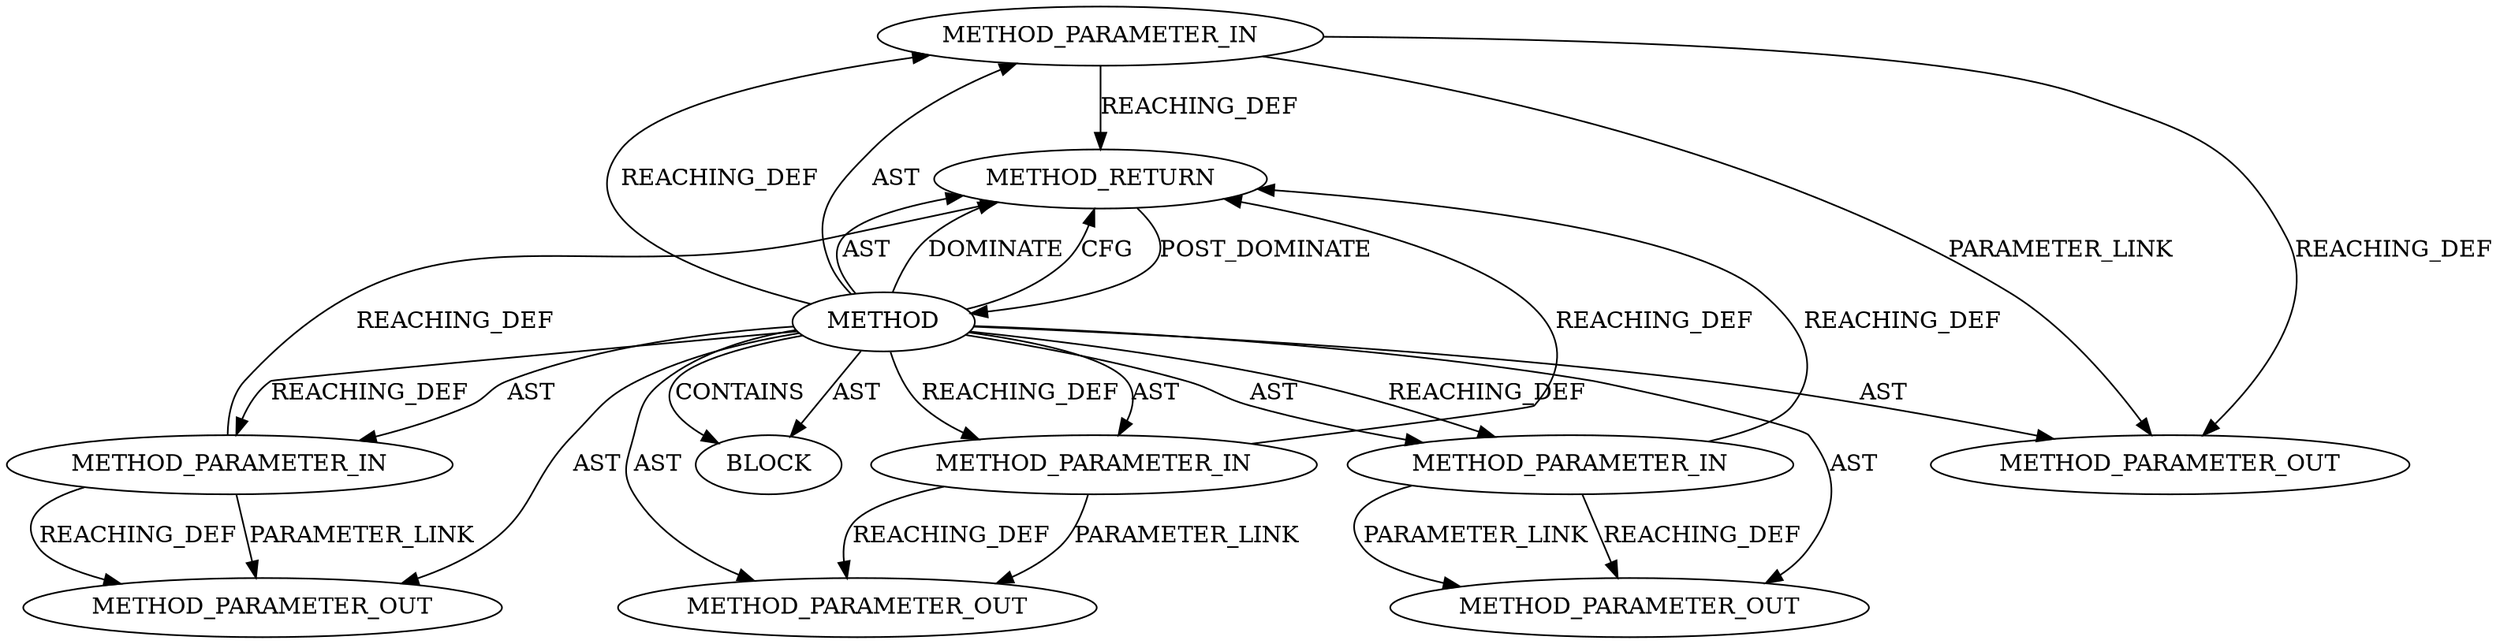 digraph {
  25711 [label=METHOD_PARAMETER_IN ORDER=3 CODE="p3" IS_VARIADIC=false TYPE_FULL_NAME="ANY" EVALUATION_STRATEGY="BY_VALUE" INDEX=3 NAME="p3"]
  25709 [label=METHOD_PARAMETER_IN ORDER=1 CODE="p1" IS_VARIADIC=false TYPE_FULL_NAME="ANY" EVALUATION_STRATEGY="BY_VALUE" INDEX=1 NAME="p1"]
  25708 [label=METHOD AST_PARENT_TYPE="NAMESPACE_BLOCK" AST_PARENT_FULL_NAME="<global>" ORDER=0 CODE="<empty>" FULL_NAME="ssl2_set_certificate" IS_EXTERNAL=true FILENAME="<empty>" SIGNATURE="" NAME="ssl2_set_certificate"]
  25712 [label=METHOD_PARAMETER_IN ORDER=4 CODE="p4" IS_VARIADIC=false TYPE_FULL_NAME="ANY" EVALUATION_STRATEGY="BY_VALUE" INDEX=4 NAME="p4"]
  27286 [label=METHOD_PARAMETER_OUT ORDER=4 CODE="p4" IS_VARIADIC=false TYPE_FULL_NAME="ANY" EVALUATION_STRATEGY="BY_VALUE" INDEX=4 NAME="p4"]
  27283 [label=METHOD_PARAMETER_OUT ORDER=1 CODE="p1" IS_VARIADIC=false TYPE_FULL_NAME="ANY" EVALUATION_STRATEGY="BY_VALUE" INDEX=1 NAME="p1"]
  27284 [label=METHOD_PARAMETER_OUT ORDER=2 CODE="p2" IS_VARIADIC=false TYPE_FULL_NAME="ANY" EVALUATION_STRATEGY="BY_VALUE" INDEX=2 NAME="p2"]
  25713 [label=BLOCK ORDER=1 ARGUMENT_INDEX=1 CODE="<empty>" TYPE_FULL_NAME="ANY"]
  25714 [label=METHOD_RETURN ORDER=2 CODE="RET" TYPE_FULL_NAME="ANY" EVALUATION_STRATEGY="BY_VALUE"]
  27285 [label=METHOD_PARAMETER_OUT ORDER=3 CODE="p3" IS_VARIADIC=false TYPE_FULL_NAME="ANY" EVALUATION_STRATEGY="BY_VALUE" INDEX=3 NAME="p3"]
  25710 [label=METHOD_PARAMETER_IN ORDER=2 CODE="p2" IS_VARIADIC=false TYPE_FULL_NAME="ANY" EVALUATION_STRATEGY="BY_VALUE" INDEX=2 NAME="p2"]
  25714 -> 25708 [label=POST_DOMINATE ]
  25712 -> 25714 [label=REACHING_DEF VARIABLE="p4"]
  25711 -> 25714 [label=REACHING_DEF VARIABLE="p3"]
  25708 -> 25713 [label=CONTAINS ]
  25708 -> 25713 [label=AST ]
  25708 -> 27283 [label=AST ]
  25709 -> 27283 [label=REACHING_DEF VARIABLE="p1"]
  25712 -> 27286 [label=PARAMETER_LINK ]
  25708 -> 25712 [label=REACHING_DEF VARIABLE=""]
  25708 -> 27286 [label=AST ]
  25711 -> 27285 [label=REACHING_DEF VARIABLE="p3"]
  25708 -> 27284 [label=AST ]
  25708 -> 25711 [label=AST ]
  25708 -> 25712 [label=AST ]
  25708 -> 25709 [label=AST ]
  25711 -> 27285 [label=PARAMETER_LINK ]
  25708 -> 27285 [label=AST ]
  25710 -> 25714 [label=REACHING_DEF VARIABLE="p2"]
  25708 -> 25709 [label=REACHING_DEF VARIABLE=""]
  25709 -> 25714 [label=REACHING_DEF VARIABLE="p1"]
  25708 -> 25710 [label=AST ]
  25712 -> 27286 [label=REACHING_DEF VARIABLE="p4"]
  25708 -> 25710 [label=REACHING_DEF VARIABLE=""]
  25708 -> 25711 [label=REACHING_DEF VARIABLE=""]
  25710 -> 27284 [label=PARAMETER_LINK ]
  25708 -> 25714 [label=AST ]
  25708 -> 25714 [label=DOMINATE ]
  25708 -> 25714 [label=CFG ]
  25709 -> 27283 [label=PARAMETER_LINK ]
  25710 -> 27284 [label=REACHING_DEF VARIABLE="p2"]
}
